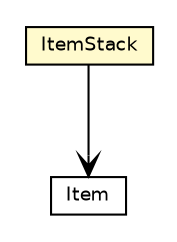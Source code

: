 #!/usr/local/bin/dot
#
# Class diagram 
# Generated by UMLGraph version 5.2 (http://www.umlgraph.org/)
#

digraph G {
	edge [fontname="Helvetica",fontsize=10,labelfontname="Helvetica",labelfontsize=10];
	node [fontname="Helvetica",fontsize=10,shape=plaintext];
	nodesep=0.25;
	ranksep=0.5;
	// org.jpokemon.pmapi.item.ItemStack
	c597 [label=<<table title="org.jpokemon.pmapi.item.ItemStack" border="0" cellborder="1" cellspacing="0" cellpadding="2" port="p" bgcolor="lemonChiffon" href="./ItemStack.html">
		<tr><td><table border="0" cellspacing="0" cellpadding="1">
<tr><td align="center" balign="center"> ItemStack </td></tr>
		</table></td></tr>
		</table>>, fontname="Helvetica", fontcolor="black", fontsize=9.0];
	// org.jpokemon.pmapi.item.Item
	c600 [label=<<table title="org.jpokemon.pmapi.item.Item" border="0" cellborder="1" cellspacing="0" cellpadding="2" port="p" href="./Item.html">
		<tr><td><table border="0" cellspacing="0" cellpadding="1">
<tr><td align="center" balign="center"> Item </td></tr>
		</table></td></tr>
		</table>>, fontname="Helvetica", fontcolor="black", fontsize=9.0];
	// org.jpokemon.pmapi.item.ItemStack NAVASSOC org.jpokemon.pmapi.item.Item
	c597:p -> c600:p [taillabel="", label="", headlabel="", fontname="Helvetica", fontcolor="black", fontsize=10.0, color="black", arrowhead=open];
}

